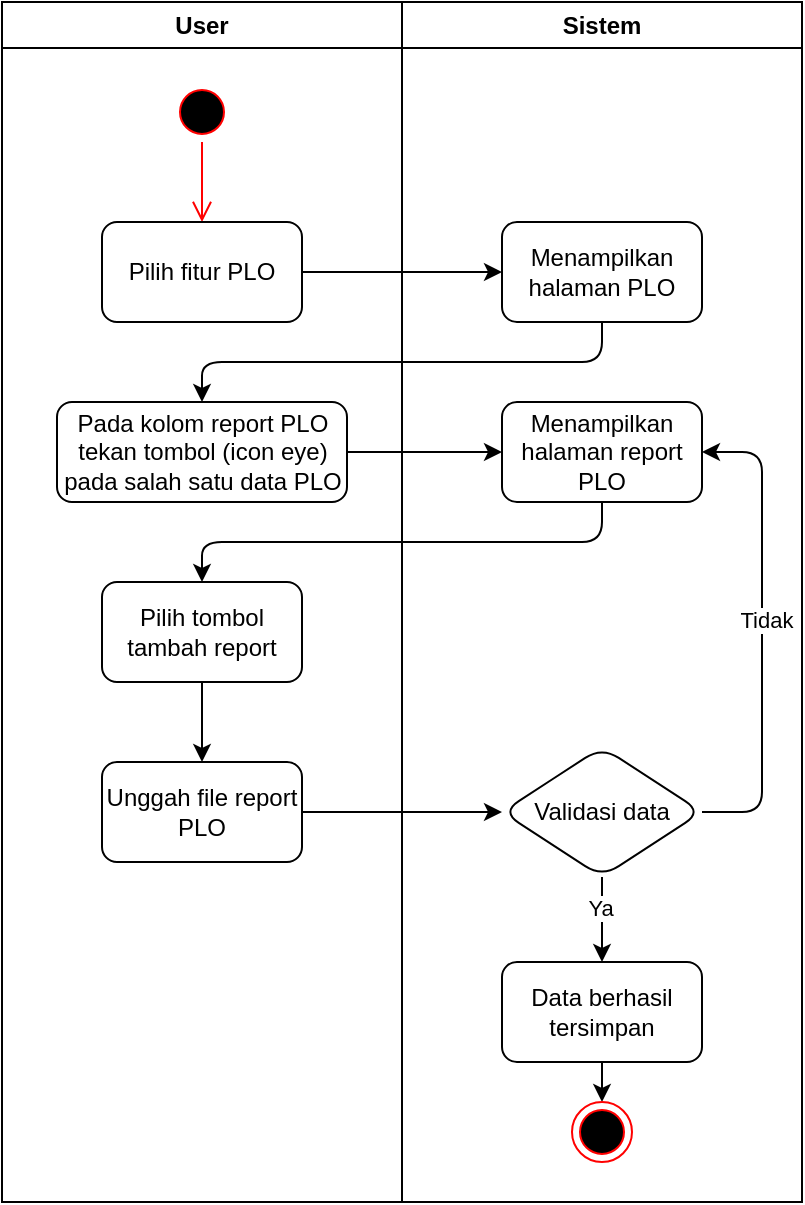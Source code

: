 <mxfile>
    <diagram id="wwH_sdmzLlYFDHL4ZNVa" name="Page-1">
        <mxGraphModel dx="1021" dy="414" grid="1" gridSize="10" guides="1" tooltips="1" connect="1" arrows="1" fold="1" page="1" pageScale="1" pageWidth="850" pageHeight="1100" math="0" shadow="0">
            <root>
                <mxCell id="0"/>
                <mxCell id="1" parent="0"/>
                <mxCell id="3" value="User" style="swimlane;whiteSpace=wrap;html=1;startSize=23;" parent="1" vertex="1">
                    <mxGeometry x="80" y="80" width="200" height="600" as="geometry"/>
                </mxCell>
                <mxCell id="4" value="" style="ellipse;html=1;shape=startState;fillColor=#000000;strokeColor=#ff0000;" parent="3" vertex="1">
                    <mxGeometry x="85" y="40" width="30" height="30" as="geometry"/>
                </mxCell>
                <mxCell id="5" value="" style="edgeStyle=orthogonalEdgeStyle;html=1;verticalAlign=bottom;endArrow=open;endSize=8;strokeColor=#ff0000;entryX=0.5;entryY=0;entryDx=0;entryDy=0;" parent="3" source="4" target="6" edge="1">
                    <mxGeometry relative="1" as="geometry">
                        <mxPoint x="100" y="110" as="targetPoint"/>
                    </mxGeometry>
                </mxCell>
                <mxCell id="6" value="Pilih fitur PLO" style="rounded=1;whiteSpace=wrap;html=1;" parent="3" vertex="1">
                    <mxGeometry x="50" y="110" width="100" height="50" as="geometry"/>
                </mxCell>
                <mxCell id="7" value="&lt;span style=&quot;color: rgb(0, 0, 0);&quot;&gt;Pada kolom report PLO tekan tombol (icon eye) pada salah satu data PLO&lt;/span&gt;" style="rounded=1;whiteSpace=wrap;html=1;" parent="3" vertex="1">
                    <mxGeometry x="27.5" y="200" width="145" height="50" as="geometry"/>
                </mxCell>
                <mxCell id="19" value="" style="edgeStyle=none;html=1;" parent="3" source="16" target="18" edge="1">
                    <mxGeometry relative="1" as="geometry"/>
                </mxCell>
                <mxCell id="16" value="Pilih tombol tambah report" style="rounded=1;whiteSpace=wrap;html=1;" parent="3" vertex="1">
                    <mxGeometry x="50" y="290" width="100" height="50" as="geometry"/>
                </mxCell>
                <mxCell id="18" value="Unggah file report PLO" style="rounded=1;whiteSpace=wrap;html=1;" parent="3" vertex="1">
                    <mxGeometry x="50" y="380" width="100" height="50" as="geometry"/>
                </mxCell>
                <mxCell id="8" value="Sistem" style="swimlane;whiteSpace=wrap;html=1;" parent="1" vertex="1">
                    <mxGeometry x="280" y="80" width="200" height="600" as="geometry"/>
                </mxCell>
                <mxCell id="9" value="Menampilkan halaman PLO" style="rounded=1;whiteSpace=wrap;html=1;" parent="8" vertex="1">
                    <mxGeometry x="50" y="110" width="100" height="50" as="geometry"/>
                </mxCell>
                <mxCell id="11" value="Menampilkan halaman report PLO" style="rounded=1;whiteSpace=wrap;html=1;" parent="8" vertex="1">
                    <mxGeometry x="50" y="200" width="100" height="50" as="geometry"/>
                </mxCell>
                <mxCell id="23" value="" style="edgeStyle=none;html=1;" parent="8" source="20" target="22" edge="1">
                    <mxGeometry relative="1" as="geometry"/>
                </mxCell>
                <mxCell id="31" value="Ya" style="edgeLabel;html=1;align=center;verticalAlign=middle;resizable=0;points=[];" vertex="1" connectable="0" parent="23">
                    <mxGeometry x="-0.275" y="-1" relative="1" as="geometry">
                        <mxPoint as="offset"/>
                    </mxGeometry>
                </mxCell>
                <mxCell id="24" style="edgeStyle=none;html=1;entryX=1;entryY=0.5;entryDx=0;entryDy=0;" parent="8" source="20" target="11" edge="1">
                    <mxGeometry relative="1" as="geometry">
                        <Array as="points">
                            <mxPoint x="180" y="405"/>
                            <mxPoint x="180" y="225"/>
                        </Array>
                    </mxGeometry>
                </mxCell>
                <mxCell id="30" value="Tidak" style="edgeLabel;html=1;align=center;verticalAlign=middle;resizable=0;points=[];" vertex="1" connectable="0" parent="24">
                    <mxGeometry x="0.05" y="-2" relative="1" as="geometry">
                        <mxPoint as="offset"/>
                    </mxGeometry>
                </mxCell>
                <mxCell id="20" value="Validasi data" style="rhombus;whiteSpace=wrap;html=1;rounded=1;" parent="8" vertex="1">
                    <mxGeometry x="50" y="372.5" width="100" height="65" as="geometry"/>
                </mxCell>
                <mxCell id="29" value="" style="edgeStyle=none;html=1;" parent="8" source="22" target="28" edge="1">
                    <mxGeometry relative="1" as="geometry"/>
                </mxCell>
                <mxCell id="22" value="Data berhasil tersimpan" style="rounded=1;whiteSpace=wrap;html=1;" parent="8" vertex="1">
                    <mxGeometry x="50" y="480" width="100" height="50" as="geometry"/>
                </mxCell>
                <mxCell id="28" value="" style="ellipse;html=1;shape=endState;fillColor=#000000;strokeColor=#ff0000;" parent="8" vertex="1">
                    <mxGeometry x="85" y="550" width="30" height="30" as="geometry"/>
                </mxCell>
                <mxCell id="13" value="" style="edgeStyle=none;html=1;" parent="1" source="6" target="9" edge="1">
                    <mxGeometry relative="1" as="geometry"/>
                </mxCell>
                <mxCell id="14" value="" style="edgeStyle=none;html=1;exitX=0.5;exitY=1;exitDx=0;exitDy=0;entryX=0.5;entryY=0;entryDx=0;entryDy=0;" parent="1" source="9" target="7" edge="1">
                    <mxGeometry relative="1" as="geometry">
                        <Array as="points">
                            <mxPoint x="380" y="260"/>
                            <mxPoint x="180" y="260"/>
                        </Array>
                    </mxGeometry>
                </mxCell>
                <mxCell id="15" value="" style="edgeStyle=none;html=1;" parent="1" source="7" target="11" edge="1">
                    <mxGeometry relative="1" as="geometry"/>
                </mxCell>
                <mxCell id="17" value="" style="edgeStyle=none;html=1;" parent="1" source="11" target="16" edge="1">
                    <mxGeometry relative="1" as="geometry">
                        <Array as="points">
                            <mxPoint x="380" y="350"/>
                            <mxPoint x="180" y="350"/>
                        </Array>
                    </mxGeometry>
                </mxCell>
                <mxCell id="21" value="" style="edgeStyle=none;html=1;" parent="1" source="18" target="20" edge="1">
                    <mxGeometry relative="1" as="geometry"/>
                </mxCell>
            </root>
        </mxGraphModel>
    </diagram>
</mxfile>